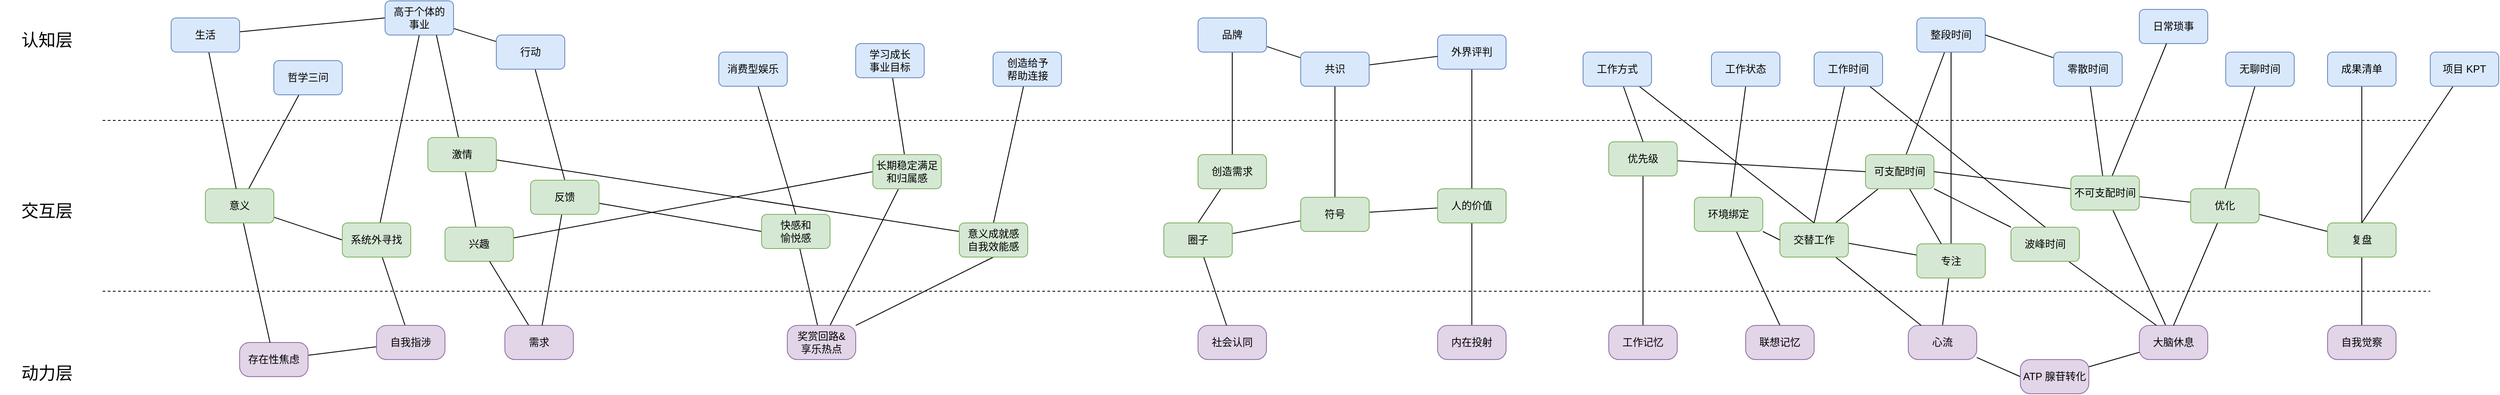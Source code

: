 <mxfile version="24.6.4" type="github">
  <diagram name="第 1 页" id="4-y-vIeG8P-sDKISA_m4">
    <mxGraphModel dx="934" dy="595" grid="1" gridSize="10" guides="1" tooltips="1" connect="1" arrows="1" fold="1" page="1" pageScale="1" pageWidth="827" pageHeight="1169" math="0" shadow="0">
      <root>
        <mxCell id="0" />
        <mxCell id="1" parent="0" />
        <mxCell id="l1id5_d6CqMrEGTcTIfL-1" value="" style="endArrow=none;dashed=1;html=1;rounded=0;" edge="1" parent="1">
          <mxGeometry width="50" height="50" relative="1" as="geometry">
            <mxPoint x="160" y="440" as="sourcePoint" />
            <mxPoint x="2880" y="440" as="targetPoint" />
          </mxGeometry>
        </mxCell>
        <mxCell id="l1id5_d6CqMrEGTcTIfL-2" value="" style="endArrow=none;dashed=1;html=1;rounded=0;" edge="1" parent="1">
          <mxGeometry width="50" height="50" relative="1" as="geometry">
            <mxPoint x="160" y="640" as="sourcePoint" />
            <mxPoint x="2880" y="640" as="targetPoint" />
          </mxGeometry>
        </mxCell>
        <mxCell id="l1id5_d6CqMrEGTcTIfL-3" value="认知层" style="text;html=1;strokeColor=none;fillColor=none;align=center;verticalAlign=middle;whiteSpace=wrap;rounded=0;fontSize=20;" vertex="1" parent="1">
          <mxGeometry x="40" y="330" width="110" height="30" as="geometry" />
        </mxCell>
        <mxCell id="l1id5_d6CqMrEGTcTIfL-4" value="交互层" style="text;html=1;strokeColor=none;fillColor=none;align=center;verticalAlign=middle;whiteSpace=wrap;rounded=0;fontSize=20;" vertex="1" parent="1">
          <mxGeometry x="40" y="530" width="110" height="30" as="geometry" />
        </mxCell>
        <mxCell id="l1id5_d6CqMrEGTcTIfL-5" value="动力层" style="text;html=1;strokeColor=none;fillColor=none;align=center;verticalAlign=middle;whiteSpace=wrap;rounded=0;fontSize=20;" vertex="1" parent="1">
          <mxGeometry x="40" y="720" width="110" height="30" as="geometry" />
        </mxCell>
        <mxCell id="l1id5_d6CqMrEGTcTIfL-76" style="edgeStyle=none;shape=connector;rounded=0;orthogonalLoop=1;jettySize=auto;html=1;strokeColor=default;align=center;verticalAlign=middle;fontFamily=Helvetica;fontSize=11;fontColor=default;labelBackgroundColor=default;endArrow=none;endFill=0;" edge="1" parent="1" source="l1id5_d6CqMrEGTcTIfL-40" target="l1id5_d6CqMrEGTcTIfL-75">
          <mxGeometry relative="1" as="geometry" />
        </mxCell>
        <mxCell id="l1id5_d6CqMrEGTcTIfL-40" value="存在性焦虑" style="rounded=1;whiteSpace=wrap;html=1;fillColor=#e1d5e7;strokeColor=#9673a6;arcSize=29;" vertex="1" parent="1">
          <mxGeometry x="320" y="700" width="80" height="40" as="geometry" />
        </mxCell>
        <mxCell id="l1id5_d6CqMrEGTcTIfL-70" style="rounded=0;orthogonalLoop=1;jettySize=auto;html=1;endArrow=none;endFill=0;" edge="1" parent="1" source="l1id5_d6CqMrEGTcTIfL-43" target="l1id5_d6CqMrEGTcTIfL-40">
          <mxGeometry relative="1" as="geometry" />
        </mxCell>
        <mxCell id="l1id5_d6CqMrEGTcTIfL-71" style="edgeStyle=none;shape=connector;rounded=0;orthogonalLoop=1;jettySize=auto;html=1;strokeColor=default;align=center;verticalAlign=middle;fontFamily=Helvetica;fontSize=11;fontColor=default;labelBackgroundColor=default;endArrow=none;endFill=0;" edge="1" parent="1" source="l1id5_d6CqMrEGTcTIfL-43" target="l1id5_d6CqMrEGTcTIfL-69">
          <mxGeometry relative="1" as="geometry" />
        </mxCell>
        <mxCell id="l1id5_d6CqMrEGTcTIfL-77" style="edgeStyle=none;shape=connector;rounded=0;orthogonalLoop=1;jettySize=auto;html=1;entryX=0;entryY=0.5;entryDx=0;entryDy=0;strokeColor=default;align=center;verticalAlign=middle;fontFamily=Helvetica;fontSize=11;fontColor=default;labelBackgroundColor=default;endArrow=none;endFill=0;" edge="1" parent="1" source="l1id5_d6CqMrEGTcTIfL-43" target="l1id5_d6CqMrEGTcTIfL-46">
          <mxGeometry relative="1" as="geometry" />
        </mxCell>
        <mxCell id="l1id5_d6CqMrEGTcTIfL-43" value="意义" style="rounded=1;whiteSpace=wrap;html=1;fillColor=#d5e8d4;strokeColor=#82b366;" vertex="1" parent="1">
          <mxGeometry x="280" y="520" width="80" height="40" as="geometry" />
        </mxCell>
        <mxCell id="l1id5_d6CqMrEGTcTIfL-79" style="edgeStyle=none;shape=connector;rounded=0;orthogonalLoop=1;jettySize=auto;html=1;entryX=0.5;entryY=1;entryDx=0;entryDy=0;strokeColor=default;align=center;verticalAlign=middle;fontFamily=Helvetica;fontSize=11;fontColor=default;labelBackgroundColor=default;endArrow=none;endFill=0;" edge="1" parent="1" source="l1id5_d6CqMrEGTcTIfL-46" target="l1id5_d6CqMrEGTcTIfL-78">
          <mxGeometry relative="1" as="geometry" />
        </mxCell>
        <mxCell id="l1id5_d6CqMrEGTcTIfL-81" style="edgeStyle=none;shape=connector;rounded=0;orthogonalLoop=1;jettySize=auto;html=1;strokeColor=default;align=center;verticalAlign=middle;fontFamily=Helvetica;fontSize=11;fontColor=default;labelBackgroundColor=default;endArrow=none;endFill=0;" edge="1" parent="1" source="l1id5_d6CqMrEGTcTIfL-46" target="l1id5_d6CqMrEGTcTIfL-75">
          <mxGeometry relative="1" as="geometry" />
        </mxCell>
        <mxCell id="l1id5_d6CqMrEGTcTIfL-46" value="系统外寻找" style="rounded=1;whiteSpace=wrap;html=1;fillColor=#d5e8d4;strokeColor=#82b366;" vertex="1" parent="1">
          <mxGeometry x="440" y="560" width="80" height="40" as="geometry" />
        </mxCell>
        <mxCell id="l1id5_d6CqMrEGTcTIfL-69" value="哲学三问" style="rounded=1;whiteSpace=wrap;html=1;fillColor=#dae8fc;strokeColor=#6c8ebf;" vertex="1" parent="1">
          <mxGeometry x="360" y="370" width="80" height="40" as="geometry" />
        </mxCell>
        <mxCell id="l1id5_d6CqMrEGTcTIfL-74" style="edgeStyle=none;shape=connector;rounded=0;orthogonalLoop=1;jettySize=auto;html=1;strokeColor=default;align=center;verticalAlign=middle;fontFamily=Helvetica;fontSize=11;fontColor=default;labelBackgroundColor=default;endArrow=none;endFill=0;" edge="1" parent="1" source="l1id5_d6CqMrEGTcTIfL-73" target="l1id5_d6CqMrEGTcTIfL-43">
          <mxGeometry relative="1" as="geometry" />
        </mxCell>
        <mxCell id="l1id5_d6CqMrEGTcTIfL-80" style="edgeStyle=none;shape=connector;rounded=0;orthogonalLoop=1;jettySize=auto;html=1;entryX=0;entryY=0.5;entryDx=0;entryDy=0;strokeColor=default;align=center;verticalAlign=middle;fontFamily=Helvetica;fontSize=11;fontColor=default;labelBackgroundColor=default;endArrow=none;endFill=0;" edge="1" parent="1" source="l1id5_d6CqMrEGTcTIfL-73" target="l1id5_d6CqMrEGTcTIfL-78">
          <mxGeometry relative="1" as="geometry" />
        </mxCell>
        <mxCell id="l1id5_d6CqMrEGTcTIfL-73" value="生活" style="rounded=1;whiteSpace=wrap;html=1;fillColor=#dae8fc;strokeColor=#6c8ebf;" vertex="1" parent="1">
          <mxGeometry x="240" y="320" width="80" height="40" as="geometry" />
        </mxCell>
        <mxCell id="l1id5_d6CqMrEGTcTIfL-75" value="自我指涉" style="rounded=1;whiteSpace=wrap;html=1;fillColor=#e1d5e7;strokeColor=#9673a6;arcSize=29;" vertex="1" parent="1">
          <mxGeometry x="480" y="680" width="80" height="40" as="geometry" />
        </mxCell>
        <mxCell id="l1id5_d6CqMrEGTcTIfL-83" style="edgeStyle=none;shape=connector;rounded=0;orthogonalLoop=1;jettySize=auto;html=1;strokeColor=default;align=center;verticalAlign=middle;fontFamily=Helvetica;fontSize=11;fontColor=default;labelBackgroundColor=default;endArrow=none;endFill=0;" edge="1" parent="1" source="l1id5_d6CqMrEGTcTIfL-78" target="l1id5_d6CqMrEGTcTIfL-82">
          <mxGeometry relative="1" as="geometry" />
        </mxCell>
        <mxCell id="l1id5_d6CqMrEGTcTIfL-78" value="高于个体的&lt;br&gt;事业" style="rounded=1;whiteSpace=wrap;html=1;fillColor=#dae8fc;strokeColor=#6c8ebf;" vertex="1" parent="1">
          <mxGeometry x="490" y="300" width="80" height="40" as="geometry" />
        </mxCell>
        <mxCell id="l1id5_d6CqMrEGTcTIfL-96" style="edgeStyle=none;shape=connector;rounded=0;orthogonalLoop=1;jettySize=auto;html=1;entryX=0.5;entryY=0;entryDx=0;entryDy=0;strokeColor=default;align=center;verticalAlign=middle;fontFamily=Helvetica;fontSize=11;fontColor=default;labelBackgroundColor=default;endArrow=none;endFill=0;" edge="1" parent="1" source="l1id5_d6CqMrEGTcTIfL-82" target="l1id5_d6CqMrEGTcTIfL-94">
          <mxGeometry relative="1" as="geometry" />
        </mxCell>
        <mxCell id="l1id5_d6CqMrEGTcTIfL-82" value="行动" style="rounded=1;whiteSpace=wrap;html=1;fillColor=#dae8fc;strokeColor=#6c8ebf;" vertex="1" parent="1">
          <mxGeometry x="620" y="340" width="80" height="40" as="geometry" />
        </mxCell>
        <mxCell id="l1id5_d6CqMrEGTcTIfL-92" style="edgeStyle=none;shape=connector;rounded=0;orthogonalLoop=1;jettySize=auto;html=1;strokeColor=default;align=center;verticalAlign=middle;fontFamily=Helvetica;fontSize=11;fontColor=default;labelBackgroundColor=default;endArrow=none;endFill=0;" edge="1" parent="1" source="l1id5_d6CqMrEGTcTIfL-86" target="l1id5_d6CqMrEGTcTIfL-91">
          <mxGeometry relative="1" as="geometry" />
        </mxCell>
        <mxCell id="l1id5_d6CqMrEGTcTIfL-115" style="edgeStyle=none;shape=connector;rounded=0;orthogonalLoop=1;jettySize=auto;html=1;entryX=0;entryY=0.5;entryDx=0;entryDy=0;strokeColor=default;align=center;verticalAlign=middle;fontFamily=Helvetica;fontSize=11;fontColor=default;labelBackgroundColor=default;endArrow=none;endFill=0;" edge="1" parent="1" source="l1id5_d6CqMrEGTcTIfL-86" target="l1id5_d6CqMrEGTcTIfL-104">
          <mxGeometry relative="1" as="geometry" />
        </mxCell>
        <mxCell id="l1id5_d6CqMrEGTcTIfL-86" value="兴趣" style="rounded=1;whiteSpace=wrap;html=1;fillColor=#d5e8d4;strokeColor=#82b366;" vertex="1" parent="1">
          <mxGeometry x="560" y="565" width="80" height="40" as="geometry" />
        </mxCell>
        <mxCell id="l1id5_d6CqMrEGTcTIfL-89" style="edgeStyle=none;shape=connector;rounded=0;orthogonalLoop=1;jettySize=auto;html=1;strokeColor=default;align=center;verticalAlign=middle;fontFamily=Helvetica;fontSize=11;fontColor=default;labelBackgroundColor=default;endArrow=none;endFill=0;" edge="1" parent="1" source="l1id5_d6CqMrEGTcTIfL-87" target="l1id5_d6CqMrEGTcTIfL-86">
          <mxGeometry relative="1" as="geometry" />
        </mxCell>
        <mxCell id="l1id5_d6CqMrEGTcTIfL-87" value="需求" style="rounded=1;whiteSpace=wrap;html=1;fillColor=#e1d5e7;strokeColor=#9673a6;arcSize=29;" vertex="1" parent="1">
          <mxGeometry x="630" y="680" width="80" height="40" as="geometry" />
        </mxCell>
        <mxCell id="l1id5_d6CqMrEGTcTIfL-93" style="edgeStyle=none;shape=connector;rounded=0;orthogonalLoop=1;jettySize=auto;html=1;entryX=0.75;entryY=1;entryDx=0;entryDy=0;strokeColor=default;align=center;verticalAlign=middle;fontFamily=Helvetica;fontSize=11;fontColor=default;labelBackgroundColor=default;endArrow=none;endFill=0;" edge="1" parent="1" source="l1id5_d6CqMrEGTcTIfL-91" target="l1id5_d6CqMrEGTcTIfL-78">
          <mxGeometry relative="1" as="geometry" />
        </mxCell>
        <mxCell id="l1id5_d6CqMrEGTcTIfL-116" style="edgeStyle=none;shape=connector;rounded=0;orthogonalLoop=1;jettySize=auto;html=1;entryX=0;entryY=0.25;entryDx=0;entryDy=0;strokeColor=default;align=center;verticalAlign=middle;fontFamily=Helvetica;fontSize=11;fontColor=default;labelBackgroundColor=default;endArrow=none;endFill=0;" edge="1" parent="1" source="l1id5_d6CqMrEGTcTIfL-91" target="l1id5_d6CqMrEGTcTIfL-109">
          <mxGeometry relative="1" as="geometry" />
        </mxCell>
        <mxCell id="l1id5_d6CqMrEGTcTIfL-91" value="激情" style="rounded=1;whiteSpace=wrap;html=1;fillColor=#d5e8d4;strokeColor=#82b366;" vertex="1" parent="1">
          <mxGeometry x="540" y="460" width="80" height="40" as="geometry" />
        </mxCell>
        <mxCell id="l1id5_d6CqMrEGTcTIfL-97" style="edgeStyle=none;shape=connector;rounded=0;orthogonalLoop=1;jettySize=auto;html=1;strokeColor=default;align=center;verticalAlign=middle;fontFamily=Helvetica;fontSize=11;fontColor=default;labelBackgroundColor=default;endArrow=none;endFill=0;" edge="1" parent="1" source="l1id5_d6CqMrEGTcTIfL-94" target="l1id5_d6CqMrEGTcTIfL-87">
          <mxGeometry relative="1" as="geometry" />
        </mxCell>
        <mxCell id="l1id5_d6CqMrEGTcTIfL-114" style="edgeStyle=none;shape=connector;rounded=0;orthogonalLoop=1;jettySize=auto;html=1;entryX=0;entryY=0.5;entryDx=0;entryDy=0;strokeColor=default;align=center;verticalAlign=middle;fontFamily=Helvetica;fontSize=11;fontColor=default;labelBackgroundColor=default;endArrow=none;endFill=0;" edge="1" parent="1" source="l1id5_d6CqMrEGTcTIfL-94" target="l1id5_d6CqMrEGTcTIfL-98">
          <mxGeometry relative="1" as="geometry" />
        </mxCell>
        <mxCell id="l1id5_d6CqMrEGTcTIfL-94" value="反馈" style="rounded=1;whiteSpace=wrap;html=1;fillColor=#d5e8d4;strokeColor=#82b366;" vertex="1" parent="1">
          <mxGeometry x="660" y="510" width="80" height="40" as="geometry" />
        </mxCell>
        <mxCell id="l1id5_d6CqMrEGTcTIfL-102" style="edgeStyle=none;shape=connector;rounded=0;orthogonalLoop=1;jettySize=auto;html=1;strokeColor=default;align=center;verticalAlign=middle;fontFamily=Helvetica;fontSize=11;fontColor=default;labelBackgroundColor=default;endArrow=none;endFill=0;" edge="1" parent="1" source="l1id5_d6CqMrEGTcTIfL-98" target="l1id5_d6CqMrEGTcTIfL-99">
          <mxGeometry relative="1" as="geometry" />
        </mxCell>
        <mxCell id="l1id5_d6CqMrEGTcTIfL-98" value="快感和&lt;br&gt;愉悦感" style="rounded=1;whiteSpace=wrap;html=1;fillColor=#d5e8d4;strokeColor=#82b366;" vertex="1" parent="1">
          <mxGeometry x="930" y="550" width="80" height="40" as="geometry" />
        </mxCell>
        <mxCell id="l1id5_d6CqMrEGTcTIfL-106" style="edgeStyle=none;shape=connector;rounded=0;orthogonalLoop=1;jettySize=auto;html=1;strokeColor=default;align=center;verticalAlign=middle;fontFamily=Helvetica;fontSize=11;fontColor=default;labelBackgroundColor=default;endArrow=none;endFill=0;" edge="1" parent="1" source="l1id5_d6CqMrEGTcTIfL-99" target="l1id5_d6CqMrEGTcTIfL-104">
          <mxGeometry relative="1" as="geometry" />
        </mxCell>
        <mxCell id="l1id5_d6CqMrEGTcTIfL-111" style="edgeStyle=none;shape=connector;rounded=0;orthogonalLoop=1;jettySize=auto;html=1;entryX=0.5;entryY=1;entryDx=0;entryDy=0;strokeColor=default;align=center;verticalAlign=middle;fontFamily=Helvetica;fontSize=11;fontColor=default;labelBackgroundColor=default;endArrow=none;endFill=0;" edge="1" parent="1" source="l1id5_d6CqMrEGTcTIfL-99" target="l1id5_d6CqMrEGTcTIfL-109">
          <mxGeometry relative="1" as="geometry" />
        </mxCell>
        <mxCell id="l1id5_d6CqMrEGTcTIfL-99" value="奖赏回路&amp;amp;&lt;br&gt;享乐热点" style="rounded=1;whiteSpace=wrap;html=1;fillColor=#e1d5e7;strokeColor=#9673a6;arcSize=29;" vertex="1" parent="1">
          <mxGeometry x="960" y="680" width="80" height="40" as="geometry" />
        </mxCell>
        <mxCell id="l1id5_d6CqMrEGTcTIfL-101" style="edgeStyle=none;shape=connector;rounded=0;orthogonalLoop=1;jettySize=auto;html=1;entryX=0.5;entryY=0;entryDx=0;entryDy=0;strokeColor=default;align=center;verticalAlign=middle;fontFamily=Helvetica;fontSize=11;fontColor=default;labelBackgroundColor=default;endArrow=none;endFill=0;" edge="1" parent="1" source="l1id5_d6CqMrEGTcTIfL-100" target="l1id5_d6CqMrEGTcTIfL-98">
          <mxGeometry relative="1" as="geometry" />
        </mxCell>
        <mxCell id="l1id5_d6CqMrEGTcTIfL-100" value="消费型娱乐" style="rounded=1;whiteSpace=wrap;html=1;fillColor=#dae8fc;strokeColor=#6c8ebf;" vertex="1" parent="1">
          <mxGeometry x="880" y="360" width="80" height="40" as="geometry" />
        </mxCell>
        <mxCell id="l1id5_d6CqMrEGTcTIfL-105" style="edgeStyle=none;shape=connector;rounded=0;orthogonalLoop=1;jettySize=auto;html=1;strokeColor=default;align=center;verticalAlign=middle;fontFamily=Helvetica;fontSize=11;fontColor=default;labelBackgroundColor=default;endArrow=none;endFill=0;" edge="1" parent="1" source="l1id5_d6CqMrEGTcTIfL-103" target="l1id5_d6CqMrEGTcTIfL-104">
          <mxGeometry relative="1" as="geometry" />
        </mxCell>
        <mxCell id="l1id5_d6CqMrEGTcTIfL-103" value="学习成长&lt;br&gt;事业目标" style="rounded=1;whiteSpace=wrap;html=1;fillColor=#dae8fc;strokeColor=#6c8ebf;" vertex="1" parent="1">
          <mxGeometry x="1040" y="350" width="80" height="40" as="geometry" />
        </mxCell>
        <mxCell id="l1id5_d6CqMrEGTcTIfL-104" value="长期稳定满足和归属感" style="rounded=1;whiteSpace=wrap;html=1;fillColor=#d5e8d4;strokeColor=#82b366;" vertex="1" parent="1">
          <mxGeometry x="1060" y="480" width="80" height="40" as="geometry" />
        </mxCell>
        <mxCell id="l1id5_d6CqMrEGTcTIfL-110" style="edgeStyle=none;shape=connector;rounded=0;orthogonalLoop=1;jettySize=auto;html=1;entryX=0.5;entryY=0;entryDx=0;entryDy=0;strokeColor=default;align=center;verticalAlign=middle;fontFamily=Helvetica;fontSize=11;fontColor=default;labelBackgroundColor=default;endArrow=none;endFill=0;" edge="1" parent="1" source="l1id5_d6CqMrEGTcTIfL-107" target="l1id5_d6CqMrEGTcTIfL-109">
          <mxGeometry relative="1" as="geometry" />
        </mxCell>
        <mxCell id="l1id5_d6CqMrEGTcTIfL-107" value="创造给予&lt;br&gt;帮助连接" style="rounded=1;whiteSpace=wrap;html=1;fillColor=#dae8fc;strokeColor=#6c8ebf;" vertex="1" parent="1">
          <mxGeometry x="1200.5" y="360" width="80" height="40" as="geometry" />
        </mxCell>
        <mxCell id="l1id5_d6CqMrEGTcTIfL-120" style="edgeStyle=none;shape=connector;rounded=0;orthogonalLoop=1;jettySize=auto;html=1;strokeColor=default;align=center;verticalAlign=middle;fontFamily=Helvetica;fontSize=11;fontColor=default;labelBackgroundColor=default;endArrow=none;endFill=0;" edge="1" parent="1" source="l1id5_d6CqMrEGTcTIfL-108" target="l1id5_d6CqMrEGTcTIfL-119">
          <mxGeometry relative="1" as="geometry" />
        </mxCell>
        <mxCell id="l1id5_d6CqMrEGTcTIfL-128" style="edgeStyle=none;shape=connector;rounded=0;orthogonalLoop=1;jettySize=auto;html=1;strokeColor=default;align=center;verticalAlign=middle;fontFamily=Helvetica;fontSize=11;fontColor=default;labelBackgroundColor=default;endArrow=none;endFill=0;" edge="1" parent="1" source="l1id5_d6CqMrEGTcTIfL-108" target="l1id5_d6CqMrEGTcTIfL-118">
          <mxGeometry relative="1" as="geometry" />
        </mxCell>
        <mxCell id="l1id5_d6CqMrEGTcTIfL-108" value="品牌" style="rounded=1;whiteSpace=wrap;html=1;fillColor=#dae8fc;strokeColor=#6c8ebf;" vertex="1" parent="1">
          <mxGeometry x="1440" y="320" width="80" height="40" as="geometry" />
        </mxCell>
        <mxCell id="l1id5_d6CqMrEGTcTIfL-109" value="意义成就感&lt;br&gt;自我效能感" style="rounded=1;whiteSpace=wrap;html=1;fillColor=#d5e8d4;strokeColor=#82b366;" vertex="1" parent="1">
          <mxGeometry x="1161" y="560" width="80" height="40" as="geometry" />
        </mxCell>
        <mxCell id="l1id5_d6CqMrEGTcTIfL-132" style="edgeStyle=none;shape=connector;rounded=0;orthogonalLoop=1;jettySize=auto;html=1;strokeColor=default;align=center;verticalAlign=middle;fontFamily=Helvetica;fontSize=11;fontColor=default;labelBackgroundColor=default;endArrow=none;endFill=0;" edge="1" parent="1" source="l1id5_d6CqMrEGTcTIfL-117" target="l1id5_d6CqMrEGTcTIfL-130">
          <mxGeometry relative="1" as="geometry" />
        </mxCell>
        <mxCell id="l1id5_d6CqMrEGTcTIfL-117" value="外界评判" style="rounded=1;whiteSpace=wrap;html=1;fillColor=#dae8fc;strokeColor=#6c8ebf;" vertex="1" parent="1">
          <mxGeometry x="1720" y="340" width="80" height="40" as="geometry" />
        </mxCell>
        <mxCell id="l1id5_d6CqMrEGTcTIfL-129" style="edgeStyle=none;shape=connector;rounded=0;orthogonalLoop=1;jettySize=auto;html=1;strokeColor=default;align=center;verticalAlign=middle;fontFamily=Helvetica;fontSize=11;fontColor=default;labelBackgroundColor=default;endArrow=none;endFill=0;" edge="1" parent="1" source="l1id5_d6CqMrEGTcTIfL-118" target="l1id5_d6CqMrEGTcTIfL-125">
          <mxGeometry relative="1" as="geometry" />
        </mxCell>
        <mxCell id="l1id5_d6CqMrEGTcTIfL-133" style="edgeStyle=none;shape=connector;rounded=0;orthogonalLoop=1;jettySize=auto;html=1;strokeColor=default;align=center;verticalAlign=middle;fontFamily=Helvetica;fontSize=11;fontColor=default;labelBackgroundColor=default;endArrow=none;endFill=0;" edge="1" parent="1" source="l1id5_d6CqMrEGTcTIfL-118" target="l1id5_d6CqMrEGTcTIfL-117">
          <mxGeometry relative="1" as="geometry" />
        </mxCell>
        <mxCell id="l1id5_d6CqMrEGTcTIfL-118" value="共识" style="rounded=1;whiteSpace=wrap;html=1;fillColor=#dae8fc;strokeColor=#6c8ebf;" vertex="1" parent="1">
          <mxGeometry x="1560" y="360" width="80" height="40" as="geometry" />
        </mxCell>
        <mxCell id="l1id5_d6CqMrEGTcTIfL-123" style="edgeStyle=none;shape=connector;rounded=0;orthogonalLoop=1;jettySize=auto;html=1;entryX=0.5;entryY=0;entryDx=0;entryDy=0;strokeColor=default;align=center;verticalAlign=middle;fontFamily=Helvetica;fontSize=11;fontColor=default;labelBackgroundColor=default;endArrow=none;endFill=0;" edge="1" parent="1" source="l1id5_d6CqMrEGTcTIfL-119" target="l1id5_d6CqMrEGTcTIfL-122">
          <mxGeometry relative="1" as="geometry" />
        </mxCell>
        <mxCell id="l1id5_d6CqMrEGTcTIfL-119" value="创造需求" style="rounded=1;whiteSpace=wrap;html=1;fillColor=#d5e8d4;strokeColor=#82b366;" vertex="1" parent="1">
          <mxGeometry x="1440" y="480" width="80" height="40" as="geometry" />
        </mxCell>
        <mxCell id="l1id5_d6CqMrEGTcTIfL-121" value="社会认同" style="rounded=1;whiteSpace=wrap;html=1;fillColor=#e1d5e7;strokeColor=#9673a6;arcSize=29;" vertex="1" parent="1">
          <mxGeometry x="1440" y="680" width="80" height="40" as="geometry" />
        </mxCell>
        <mxCell id="l1id5_d6CqMrEGTcTIfL-124" style="edgeStyle=none;shape=connector;rounded=0;orthogonalLoop=1;jettySize=auto;html=1;strokeColor=default;align=center;verticalAlign=middle;fontFamily=Helvetica;fontSize=11;fontColor=default;labelBackgroundColor=default;endArrow=none;endFill=0;" edge="1" parent="1" source="l1id5_d6CqMrEGTcTIfL-122" target="l1id5_d6CqMrEGTcTIfL-121">
          <mxGeometry relative="1" as="geometry" />
        </mxCell>
        <mxCell id="l1id5_d6CqMrEGTcTIfL-126" style="edgeStyle=none;shape=connector;rounded=0;orthogonalLoop=1;jettySize=auto;html=1;strokeColor=default;align=center;verticalAlign=middle;fontFamily=Helvetica;fontSize=11;fontColor=default;labelBackgroundColor=default;endArrow=none;endFill=0;" edge="1" parent="1" source="l1id5_d6CqMrEGTcTIfL-122" target="l1id5_d6CqMrEGTcTIfL-125">
          <mxGeometry relative="1" as="geometry" />
        </mxCell>
        <mxCell id="l1id5_d6CqMrEGTcTIfL-122" value="圈子" style="rounded=1;whiteSpace=wrap;html=1;fillColor=#d5e8d4;strokeColor=#82b366;" vertex="1" parent="1">
          <mxGeometry x="1400" y="560" width="80" height="40" as="geometry" />
        </mxCell>
        <mxCell id="l1id5_d6CqMrEGTcTIfL-131" style="edgeStyle=none;shape=connector;rounded=0;orthogonalLoop=1;jettySize=auto;html=1;strokeColor=default;align=center;verticalAlign=middle;fontFamily=Helvetica;fontSize=11;fontColor=default;labelBackgroundColor=default;endArrow=none;endFill=0;" edge="1" parent="1" source="l1id5_d6CqMrEGTcTIfL-125" target="l1id5_d6CqMrEGTcTIfL-130">
          <mxGeometry relative="1" as="geometry" />
        </mxCell>
        <mxCell id="l1id5_d6CqMrEGTcTIfL-125" value="符号" style="rounded=1;whiteSpace=wrap;html=1;fillColor=#d5e8d4;strokeColor=#82b366;" vertex="1" parent="1">
          <mxGeometry x="1560" y="530" width="80" height="40" as="geometry" />
        </mxCell>
        <mxCell id="l1id5_d6CqMrEGTcTIfL-135" style="edgeStyle=none;shape=connector;rounded=0;orthogonalLoop=1;jettySize=auto;html=1;strokeColor=default;align=center;verticalAlign=middle;fontFamily=Helvetica;fontSize=11;fontColor=default;labelBackgroundColor=default;endArrow=none;endFill=0;" edge="1" parent="1" source="l1id5_d6CqMrEGTcTIfL-130" target="l1id5_d6CqMrEGTcTIfL-134">
          <mxGeometry relative="1" as="geometry" />
        </mxCell>
        <mxCell id="l1id5_d6CqMrEGTcTIfL-130" value="人的价值" style="rounded=1;whiteSpace=wrap;html=1;fillColor=#d5e8d4;strokeColor=#82b366;" vertex="1" parent="1">
          <mxGeometry x="1720" y="520" width="80" height="40" as="geometry" />
        </mxCell>
        <mxCell id="l1id5_d6CqMrEGTcTIfL-134" value="内在投射" style="rounded=1;whiteSpace=wrap;html=1;fillColor=#e1d5e7;strokeColor=#9673a6;arcSize=29;" vertex="1" parent="1">
          <mxGeometry x="1720" y="680" width="80" height="40" as="geometry" />
        </mxCell>
        <mxCell id="l1id5_d6CqMrEGTcTIfL-139" style="edgeStyle=none;shape=connector;rounded=0;orthogonalLoop=1;jettySize=auto;html=1;strokeColor=default;align=center;verticalAlign=middle;fontFamily=Helvetica;fontSize=11;fontColor=default;labelBackgroundColor=default;endArrow=none;endFill=0;" edge="1" parent="1" source="l1id5_d6CqMrEGTcTIfL-136" target="l1id5_d6CqMrEGTcTIfL-138">
          <mxGeometry relative="1" as="geometry" />
        </mxCell>
        <mxCell id="l1id5_d6CqMrEGTcTIfL-148" style="edgeStyle=none;shape=connector;rounded=0;orthogonalLoop=1;jettySize=auto;html=1;strokeColor=default;align=center;verticalAlign=middle;fontFamily=Helvetica;fontSize=11;fontColor=default;labelBackgroundColor=default;endArrow=none;endFill=0;" edge="1" parent="1" source="l1id5_d6CqMrEGTcTIfL-136" target="l1id5_d6CqMrEGTcTIfL-146">
          <mxGeometry relative="1" as="geometry" />
        </mxCell>
        <mxCell id="l1id5_d6CqMrEGTcTIfL-136" value="整段时间" style="rounded=1;whiteSpace=wrap;html=1;fillColor=#dae8fc;strokeColor=#6c8ebf;" vertex="1" parent="1">
          <mxGeometry x="2280" y="320" width="80" height="40" as="geometry" />
        </mxCell>
        <mxCell id="l1id5_d6CqMrEGTcTIfL-145" style="edgeStyle=none;shape=connector;rounded=0;orthogonalLoop=1;jettySize=auto;html=1;entryX=1;entryY=0.5;entryDx=0;entryDy=0;strokeColor=default;align=center;verticalAlign=middle;fontFamily=Helvetica;fontSize=11;fontColor=default;labelBackgroundColor=default;endArrow=none;endFill=0;" edge="1" parent="1" source="l1id5_d6CqMrEGTcTIfL-137" target="l1id5_d6CqMrEGTcTIfL-136">
          <mxGeometry relative="1" as="geometry" />
        </mxCell>
        <mxCell id="l1id5_d6CqMrEGTcTIfL-151" style="edgeStyle=none;shape=connector;rounded=0;orthogonalLoop=1;jettySize=auto;html=1;strokeColor=default;align=center;verticalAlign=middle;fontFamily=Helvetica;fontSize=11;fontColor=default;labelBackgroundColor=default;endArrow=none;endFill=0;" edge="1" parent="1" source="l1id5_d6CqMrEGTcTIfL-137" target="l1id5_d6CqMrEGTcTIfL-150">
          <mxGeometry relative="1" as="geometry" />
        </mxCell>
        <mxCell id="l1id5_d6CqMrEGTcTIfL-137" value="零散时间" style="rounded=1;whiteSpace=wrap;html=1;fillColor=#dae8fc;strokeColor=#6c8ebf;" vertex="1" parent="1">
          <mxGeometry x="2440" y="360" width="80" height="40" as="geometry" />
        </mxCell>
        <mxCell id="l1id5_d6CqMrEGTcTIfL-143" style="edgeStyle=none;shape=connector;rounded=0;orthogonalLoop=1;jettySize=auto;html=1;entryX=0.5;entryY=0;entryDx=0;entryDy=0;strokeColor=default;align=center;verticalAlign=middle;fontFamily=Helvetica;fontSize=11;fontColor=default;labelBackgroundColor=default;endArrow=none;endFill=0;" edge="1" parent="1" source="l1id5_d6CqMrEGTcTIfL-138" target="l1id5_d6CqMrEGTcTIfL-140">
          <mxGeometry relative="1" as="geometry" />
        </mxCell>
        <mxCell id="l1id5_d6CqMrEGTcTIfL-162" style="edgeStyle=none;shape=connector;rounded=0;orthogonalLoop=1;jettySize=auto;html=1;entryX=0;entryY=0.25;entryDx=0;entryDy=0;strokeColor=default;align=center;verticalAlign=middle;fontFamily=Helvetica;fontSize=11;fontColor=default;labelBackgroundColor=default;endArrow=none;endFill=0;" edge="1" parent="1" source="l1id5_d6CqMrEGTcTIfL-138" target="l1id5_d6CqMrEGTcTIfL-160">
          <mxGeometry relative="1" as="geometry" />
        </mxCell>
        <mxCell id="l1id5_d6CqMrEGTcTIfL-138" value="专注" style="rounded=1;whiteSpace=wrap;html=1;fillColor=#d5e8d4;strokeColor=#82b366;" vertex="1" parent="1">
          <mxGeometry x="2280" y="584.5" width="80" height="40" as="geometry" />
        </mxCell>
        <mxCell id="l1id5_d6CqMrEGTcTIfL-183" style="edgeStyle=none;shape=connector;rounded=0;orthogonalLoop=1;jettySize=auto;html=1;entryX=0;entryY=0.5;entryDx=0;entryDy=0;strokeColor=default;align=center;verticalAlign=middle;fontFamily=Helvetica;fontSize=11;fontColor=default;labelBackgroundColor=default;endArrow=none;endFill=0;" edge="1" parent="1" source="l1id5_d6CqMrEGTcTIfL-140" target="l1id5_d6CqMrEGTcTIfL-181">
          <mxGeometry relative="1" as="geometry" />
        </mxCell>
        <mxCell id="l1id5_d6CqMrEGTcTIfL-140" value="心流" style="rounded=1;whiteSpace=wrap;html=1;fillColor=#e1d5e7;strokeColor=#9673a6;arcSize=29;" vertex="1" parent="1">
          <mxGeometry x="2270" y="680" width="80" height="40" as="geometry" />
        </mxCell>
        <mxCell id="l1id5_d6CqMrEGTcTIfL-144" value="日常琐事" style="rounded=1;whiteSpace=wrap;html=1;fillColor=#dae8fc;strokeColor=#6c8ebf;" vertex="1" parent="1">
          <mxGeometry x="2540" y="310" width="80" height="40" as="geometry" />
        </mxCell>
        <mxCell id="l1id5_d6CqMrEGTcTIfL-149" style="edgeStyle=none;shape=connector;rounded=0;orthogonalLoop=1;jettySize=auto;html=1;strokeColor=default;align=center;verticalAlign=middle;fontFamily=Helvetica;fontSize=11;fontColor=default;labelBackgroundColor=default;endArrow=none;endFill=0;" edge="1" parent="1" source="l1id5_d6CqMrEGTcTIfL-146" target="l1id5_d6CqMrEGTcTIfL-138">
          <mxGeometry relative="1" as="geometry" />
        </mxCell>
        <mxCell id="l1id5_d6CqMrEGTcTIfL-161" style="edgeStyle=none;shape=connector;rounded=0;orthogonalLoop=1;jettySize=auto;html=1;strokeColor=default;align=center;verticalAlign=middle;fontFamily=Helvetica;fontSize=11;fontColor=default;labelBackgroundColor=default;endArrow=none;endFill=0;" edge="1" parent="1" source="l1id5_d6CqMrEGTcTIfL-146" target="l1id5_d6CqMrEGTcTIfL-160">
          <mxGeometry relative="1" as="geometry" />
        </mxCell>
        <mxCell id="l1id5_d6CqMrEGTcTIfL-179" style="edgeStyle=none;shape=connector;rounded=0;orthogonalLoop=1;jettySize=auto;html=1;strokeColor=default;align=center;verticalAlign=middle;fontFamily=Helvetica;fontSize=11;fontColor=default;labelBackgroundColor=default;endArrow=none;endFill=0;" edge="1" parent="1" source="l1id5_d6CqMrEGTcTIfL-146" target="l1id5_d6CqMrEGTcTIfL-178">
          <mxGeometry relative="1" as="geometry" />
        </mxCell>
        <mxCell id="l1id5_d6CqMrEGTcTIfL-146" value="可支配时间" style="rounded=1;whiteSpace=wrap;html=1;fillColor=#d5e8d4;strokeColor=#82b366;" vertex="1" parent="1">
          <mxGeometry x="2220" y="480" width="80" height="40" as="geometry" />
        </mxCell>
        <mxCell id="l1id5_d6CqMrEGTcTIfL-153" style="edgeStyle=none;shape=connector;rounded=0;orthogonalLoop=1;jettySize=auto;html=1;strokeColor=default;align=center;verticalAlign=middle;fontFamily=Helvetica;fontSize=11;fontColor=default;labelBackgroundColor=default;endArrow=none;endFill=0;" edge="1" parent="1" source="l1id5_d6CqMrEGTcTIfL-150" target="l1id5_d6CqMrEGTcTIfL-152">
          <mxGeometry relative="1" as="geometry" />
        </mxCell>
        <mxCell id="l1id5_d6CqMrEGTcTIfL-154" style="edgeStyle=none;shape=connector;rounded=0;orthogonalLoop=1;jettySize=auto;html=1;strokeColor=default;align=center;verticalAlign=middle;fontFamily=Helvetica;fontSize=11;fontColor=default;labelBackgroundColor=default;endArrow=none;endFill=0;" edge="1" parent="1" source="l1id5_d6CqMrEGTcTIfL-150" target="l1id5_d6CqMrEGTcTIfL-144">
          <mxGeometry relative="1" as="geometry" />
        </mxCell>
        <mxCell id="l1id5_d6CqMrEGTcTIfL-158" style="edgeStyle=none;shape=connector;rounded=0;orthogonalLoop=1;jettySize=auto;html=1;strokeColor=default;align=center;verticalAlign=middle;fontFamily=Helvetica;fontSize=11;fontColor=default;labelBackgroundColor=default;endArrow=none;endFill=0;" edge="1" parent="1" source="l1id5_d6CqMrEGTcTIfL-150" target="l1id5_d6CqMrEGTcTIfL-156">
          <mxGeometry relative="1" as="geometry" />
        </mxCell>
        <mxCell id="l1id5_d6CqMrEGTcTIfL-172" style="edgeStyle=none;shape=connector;rounded=0;orthogonalLoop=1;jettySize=auto;html=1;entryX=1;entryY=0.5;entryDx=0;entryDy=0;strokeColor=default;align=center;verticalAlign=middle;fontFamily=Helvetica;fontSize=11;fontColor=default;labelBackgroundColor=default;endArrow=none;endFill=0;" edge="1" parent="1" source="l1id5_d6CqMrEGTcTIfL-150" target="l1id5_d6CqMrEGTcTIfL-146">
          <mxGeometry relative="1" as="geometry" />
        </mxCell>
        <mxCell id="l1id5_d6CqMrEGTcTIfL-150" value="不可支配时间" style="rounded=1;whiteSpace=wrap;html=1;fillColor=#d5e8d4;strokeColor=#82b366;" vertex="1" parent="1">
          <mxGeometry x="2460" y="505" width="80" height="40" as="geometry" />
        </mxCell>
        <mxCell id="l1id5_d6CqMrEGTcTIfL-152" value="大脑休息" style="rounded=1;whiteSpace=wrap;html=1;fillColor=#e1d5e7;strokeColor=#9673a6;arcSize=29;" vertex="1" parent="1">
          <mxGeometry x="2540" y="680" width="80" height="40" as="geometry" />
        </mxCell>
        <mxCell id="l1id5_d6CqMrEGTcTIfL-157" style="edgeStyle=none;shape=connector;rounded=0;orthogonalLoop=1;jettySize=auto;html=1;entryX=0.5;entryY=0;entryDx=0;entryDy=0;strokeColor=default;align=center;verticalAlign=middle;fontFamily=Helvetica;fontSize=11;fontColor=default;labelBackgroundColor=default;endArrow=none;endFill=0;" edge="1" parent="1" source="l1id5_d6CqMrEGTcTIfL-155" target="l1id5_d6CqMrEGTcTIfL-156">
          <mxGeometry relative="1" as="geometry" />
        </mxCell>
        <mxCell id="l1id5_d6CqMrEGTcTIfL-155" value="无聊时间" style="rounded=1;whiteSpace=wrap;html=1;fillColor=#dae8fc;strokeColor=#6c8ebf;" vertex="1" parent="1">
          <mxGeometry x="2641" y="360" width="80" height="40" as="geometry" />
        </mxCell>
        <mxCell id="l1id5_d6CqMrEGTcTIfL-159" style="edgeStyle=none;shape=connector;rounded=0;orthogonalLoop=1;jettySize=auto;html=1;entryX=0.5;entryY=0;entryDx=0;entryDy=0;strokeColor=default;align=center;verticalAlign=middle;fontFamily=Helvetica;fontSize=11;fontColor=default;labelBackgroundColor=default;endArrow=none;endFill=0;" edge="1" parent="1" source="l1id5_d6CqMrEGTcTIfL-156" target="l1id5_d6CqMrEGTcTIfL-152">
          <mxGeometry relative="1" as="geometry" />
        </mxCell>
        <mxCell id="l1id5_d6CqMrEGTcTIfL-165" style="edgeStyle=none;shape=connector;rounded=0;orthogonalLoop=1;jettySize=auto;html=1;strokeColor=default;align=center;verticalAlign=middle;fontFamily=Helvetica;fontSize=11;fontColor=default;labelBackgroundColor=default;endArrow=none;endFill=0;" edge="1" parent="1" source="l1id5_d6CqMrEGTcTIfL-156" target="l1id5_d6CqMrEGTcTIfL-163">
          <mxGeometry relative="1" as="geometry" />
        </mxCell>
        <mxCell id="l1id5_d6CqMrEGTcTIfL-156" value="优化" style="rounded=1;whiteSpace=wrap;html=1;fillColor=#d5e8d4;strokeColor=#82b366;" vertex="1" parent="1">
          <mxGeometry x="2600" y="520" width="80" height="40" as="geometry" />
        </mxCell>
        <mxCell id="l1id5_d6CqMrEGTcTIfL-177" style="edgeStyle=none;shape=connector;rounded=0;orthogonalLoop=1;jettySize=auto;html=1;strokeColor=default;align=center;verticalAlign=middle;fontFamily=Helvetica;fontSize=11;fontColor=default;labelBackgroundColor=default;endArrow=none;endFill=0;" edge="1" parent="1" source="l1id5_d6CqMrEGTcTIfL-160" target="l1id5_d6CqMrEGTcTIfL-140">
          <mxGeometry relative="1" as="geometry" />
        </mxCell>
        <mxCell id="l1id5_d6CqMrEGTcTIfL-160" value="交替工作" style="rounded=1;whiteSpace=wrap;html=1;fillColor=#d5e8d4;strokeColor=#82b366;" vertex="1" parent="1">
          <mxGeometry x="2120" y="560" width="80" height="40" as="geometry" />
        </mxCell>
        <mxCell id="l1id5_d6CqMrEGTcTIfL-166" style="edgeStyle=none;shape=connector;rounded=0;orthogonalLoop=1;jettySize=auto;html=1;entryX=0.5;entryY=1;entryDx=0;entryDy=0;strokeColor=default;align=center;verticalAlign=middle;fontFamily=Helvetica;fontSize=11;fontColor=default;labelBackgroundColor=default;endArrow=none;endFill=0;" edge="1" parent="1" source="l1id5_d6CqMrEGTcTIfL-163" target="l1id5_d6CqMrEGTcTIfL-164">
          <mxGeometry relative="1" as="geometry" />
        </mxCell>
        <mxCell id="l1id5_d6CqMrEGTcTIfL-169" style="edgeStyle=none;shape=connector;rounded=0;orthogonalLoop=1;jettySize=auto;html=1;strokeColor=default;align=center;verticalAlign=middle;fontFamily=Helvetica;fontSize=11;fontColor=default;labelBackgroundColor=default;endArrow=none;endFill=0;" edge="1" parent="1" source="l1id5_d6CqMrEGTcTIfL-163" target="l1id5_d6CqMrEGTcTIfL-168">
          <mxGeometry relative="1" as="geometry" />
        </mxCell>
        <mxCell id="l1id5_d6CqMrEGTcTIfL-163" value="复盘" style="rounded=1;whiteSpace=wrap;html=1;fillColor=#d5e8d4;strokeColor=#82b366;" vertex="1" parent="1">
          <mxGeometry x="2760" y="560" width="80" height="40" as="geometry" />
        </mxCell>
        <mxCell id="l1id5_d6CqMrEGTcTIfL-164" value="成果清单" style="rounded=1;whiteSpace=wrap;html=1;fillColor=#dae8fc;strokeColor=#6c8ebf;" vertex="1" parent="1">
          <mxGeometry x="2760" y="360" width="80" height="40" as="geometry" />
        </mxCell>
        <mxCell id="l1id5_d6CqMrEGTcTIfL-168" value="自我觉察" style="rounded=1;whiteSpace=wrap;html=1;fillColor=#e1d5e7;strokeColor=#9673a6;arcSize=29;" vertex="1" parent="1">
          <mxGeometry x="2760" y="680" width="80" height="40" as="geometry" />
        </mxCell>
        <mxCell id="l1id5_d6CqMrEGTcTIfL-171" style="edgeStyle=none;shape=connector;rounded=0;orthogonalLoop=1;jettySize=auto;html=1;entryX=0.5;entryY=0;entryDx=0;entryDy=0;strokeColor=default;align=center;verticalAlign=middle;fontFamily=Helvetica;fontSize=11;fontColor=default;labelBackgroundColor=default;endArrow=none;endFill=0;" edge="1" parent="1" source="l1id5_d6CqMrEGTcTIfL-170" target="l1id5_d6CqMrEGTcTIfL-163">
          <mxGeometry relative="1" as="geometry" />
        </mxCell>
        <mxCell id="l1id5_d6CqMrEGTcTIfL-170" value="项目 KPT" style="rounded=1;whiteSpace=wrap;html=1;fillColor=#dae8fc;strokeColor=#6c8ebf;" vertex="1" parent="1">
          <mxGeometry x="2880" y="360" width="80" height="40" as="geometry" />
        </mxCell>
        <mxCell id="l1id5_d6CqMrEGTcTIfL-175" style="edgeStyle=none;shape=connector;rounded=0;orthogonalLoop=1;jettySize=auto;html=1;entryX=0.5;entryY=0;entryDx=0;entryDy=0;strokeColor=default;align=center;verticalAlign=middle;fontFamily=Helvetica;fontSize=11;fontColor=default;labelBackgroundColor=default;endArrow=none;endFill=0;" edge="1" parent="1" source="l1id5_d6CqMrEGTcTIfL-173" target="l1id5_d6CqMrEGTcTIfL-174">
          <mxGeometry relative="1" as="geometry" />
        </mxCell>
        <mxCell id="l1id5_d6CqMrEGTcTIfL-176" style="edgeStyle=none;shape=connector;rounded=0;orthogonalLoop=1;jettySize=auto;html=1;entryX=0;entryY=0.5;entryDx=0;entryDy=0;strokeColor=default;align=center;verticalAlign=middle;fontFamily=Helvetica;fontSize=11;fontColor=default;labelBackgroundColor=default;endArrow=none;endFill=0;" edge="1" parent="1" source="l1id5_d6CqMrEGTcTIfL-173" target="l1id5_d6CqMrEGTcTIfL-146">
          <mxGeometry relative="1" as="geometry" />
        </mxCell>
        <mxCell id="l1id5_d6CqMrEGTcTIfL-173" value="优先级" style="rounded=1;whiteSpace=wrap;html=1;fillColor=#d5e8d4;strokeColor=#82b366;" vertex="1" parent="1">
          <mxGeometry x="1920" y="465" width="80" height="40" as="geometry" />
        </mxCell>
        <mxCell id="l1id5_d6CqMrEGTcTIfL-174" value="工作记忆" style="rounded=1;whiteSpace=wrap;html=1;fillColor=#e1d5e7;strokeColor=#9673a6;arcSize=29;" vertex="1" parent="1">
          <mxGeometry x="1920" y="680" width="80" height="40" as="geometry" />
        </mxCell>
        <mxCell id="l1id5_d6CqMrEGTcTIfL-180" style="edgeStyle=none;shape=connector;rounded=0;orthogonalLoop=1;jettySize=auto;html=1;entryX=0.25;entryY=0;entryDx=0;entryDy=0;strokeColor=default;align=center;verticalAlign=middle;fontFamily=Helvetica;fontSize=11;fontColor=default;labelBackgroundColor=default;endArrow=none;endFill=0;" edge="1" parent="1" source="l1id5_d6CqMrEGTcTIfL-178" target="l1id5_d6CqMrEGTcTIfL-152">
          <mxGeometry relative="1" as="geometry" />
        </mxCell>
        <mxCell id="l1id5_d6CqMrEGTcTIfL-178" value="波峰时间" style="rounded=1;whiteSpace=wrap;html=1;fillColor=#d5e8d4;strokeColor=#82b366;" vertex="1" parent="1">
          <mxGeometry x="2390" y="565" width="80" height="40" as="geometry" />
        </mxCell>
        <mxCell id="l1id5_d6CqMrEGTcTIfL-182" style="edgeStyle=none;shape=connector;rounded=0;orthogonalLoop=1;jettySize=auto;html=1;strokeColor=default;align=center;verticalAlign=middle;fontFamily=Helvetica;fontSize=11;fontColor=default;labelBackgroundColor=default;endArrow=none;endFill=0;" edge="1" parent="1" source="l1id5_d6CqMrEGTcTIfL-181" target="l1id5_d6CqMrEGTcTIfL-152">
          <mxGeometry relative="1" as="geometry" />
        </mxCell>
        <mxCell id="l1id5_d6CqMrEGTcTIfL-181" value="ATP 腺苷转化" style="rounded=1;whiteSpace=wrap;html=1;fillColor=#e1d5e7;strokeColor=#9673a6;arcSize=29;" vertex="1" parent="1">
          <mxGeometry x="2401" y="720" width="80" height="40" as="geometry" />
        </mxCell>
        <mxCell id="l1id5_d6CqMrEGTcTIfL-185" style="edgeStyle=none;shape=connector;rounded=0;orthogonalLoop=1;jettySize=auto;html=1;entryX=0;entryY=0.5;entryDx=0;entryDy=0;strokeColor=default;align=center;verticalAlign=middle;fontFamily=Helvetica;fontSize=11;fontColor=default;labelBackgroundColor=default;endArrow=none;endFill=0;" edge="1" parent="1" source="l1id5_d6CqMrEGTcTIfL-184" target="l1id5_d6CqMrEGTcTIfL-160">
          <mxGeometry relative="1" as="geometry" />
        </mxCell>
        <mxCell id="l1id5_d6CqMrEGTcTIfL-187" style="edgeStyle=none;shape=connector;rounded=0;orthogonalLoop=1;jettySize=auto;html=1;entryX=0.5;entryY=0;entryDx=0;entryDy=0;strokeColor=default;align=center;verticalAlign=middle;fontFamily=Helvetica;fontSize=11;fontColor=default;labelBackgroundColor=default;endArrow=none;endFill=0;" edge="1" parent="1" source="l1id5_d6CqMrEGTcTIfL-184" target="l1id5_d6CqMrEGTcTIfL-186">
          <mxGeometry relative="1" as="geometry" />
        </mxCell>
        <mxCell id="l1id5_d6CqMrEGTcTIfL-189" style="edgeStyle=none;shape=connector;rounded=0;orthogonalLoop=1;jettySize=auto;html=1;entryX=0.5;entryY=1;entryDx=0;entryDy=0;strokeColor=default;align=center;verticalAlign=middle;fontFamily=Helvetica;fontSize=11;fontColor=default;labelBackgroundColor=default;endArrow=none;endFill=0;" edge="1" parent="1" source="l1id5_d6CqMrEGTcTIfL-184" target="l1id5_d6CqMrEGTcTIfL-188">
          <mxGeometry relative="1" as="geometry" />
        </mxCell>
        <mxCell id="l1id5_d6CqMrEGTcTIfL-184" value="环境绑定" style="rounded=1;whiteSpace=wrap;html=1;fillColor=#d5e8d4;strokeColor=#82b366;" vertex="1" parent="1">
          <mxGeometry x="2020" y="530" width="80" height="40" as="geometry" />
        </mxCell>
        <mxCell id="l1id5_d6CqMrEGTcTIfL-186" value="联想记忆" style="rounded=1;whiteSpace=wrap;html=1;fillColor=#e1d5e7;strokeColor=#9673a6;arcSize=29;" vertex="1" parent="1">
          <mxGeometry x="2080" y="680" width="80" height="40" as="geometry" />
        </mxCell>
        <mxCell id="l1id5_d6CqMrEGTcTIfL-188" value="工作状态" style="rounded=1;whiteSpace=wrap;html=1;fillColor=#dae8fc;strokeColor=#6c8ebf;" vertex="1" parent="1">
          <mxGeometry x="2040" y="360" width="80" height="40" as="geometry" />
        </mxCell>
        <mxCell id="l1id5_d6CqMrEGTcTIfL-191" style="edgeStyle=none;shape=connector;rounded=0;orthogonalLoop=1;jettySize=auto;html=1;entryX=0.5;entryY=0;entryDx=0;entryDy=0;strokeColor=default;align=center;verticalAlign=middle;fontFamily=Helvetica;fontSize=11;fontColor=default;labelBackgroundColor=default;endArrow=none;endFill=0;" edge="1" parent="1" source="l1id5_d6CqMrEGTcTIfL-192" target="l1id5_d6CqMrEGTcTIfL-160">
          <mxGeometry relative="1" as="geometry" />
        </mxCell>
        <mxCell id="l1id5_d6CqMrEGTcTIfL-194" style="edgeStyle=none;shape=connector;rounded=0;orthogonalLoop=1;jettySize=auto;html=1;entryX=0.5;entryY=0;entryDx=0;entryDy=0;strokeColor=default;align=center;verticalAlign=middle;fontFamily=Helvetica;fontSize=11;fontColor=default;labelBackgroundColor=default;endArrow=none;endFill=0;" edge="1" parent="1" source="l1id5_d6CqMrEGTcTIfL-190" target="l1id5_d6CqMrEGTcTIfL-178">
          <mxGeometry relative="1" as="geometry" />
        </mxCell>
        <mxCell id="l1id5_d6CqMrEGTcTIfL-195" style="edgeStyle=none;shape=connector;rounded=0;orthogonalLoop=1;jettySize=auto;html=1;entryX=0.5;entryY=0;entryDx=0;entryDy=0;strokeColor=default;align=center;verticalAlign=middle;fontFamily=Helvetica;fontSize=11;fontColor=default;labelBackgroundColor=default;endArrow=none;endFill=0;" edge="1" parent="1" source="l1id5_d6CqMrEGTcTIfL-190" target="l1id5_d6CqMrEGTcTIfL-160">
          <mxGeometry relative="1" as="geometry" />
        </mxCell>
        <mxCell id="l1id5_d6CqMrEGTcTIfL-190" value="工作时间" style="rounded=1;whiteSpace=wrap;html=1;fillColor=#dae8fc;strokeColor=#6c8ebf;" vertex="1" parent="1">
          <mxGeometry x="2160" y="360" width="80" height="40" as="geometry" />
        </mxCell>
        <mxCell id="l1id5_d6CqMrEGTcTIfL-193" style="edgeStyle=none;shape=connector;rounded=0;orthogonalLoop=1;jettySize=auto;html=1;entryX=0.5;entryY=0;entryDx=0;entryDy=0;strokeColor=default;align=center;verticalAlign=middle;fontFamily=Helvetica;fontSize=11;fontColor=default;labelBackgroundColor=default;endArrow=none;endFill=0;" edge="1" parent="1" source="l1id5_d6CqMrEGTcTIfL-192" target="l1id5_d6CqMrEGTcTIfL-173">
          <mxGeometry relative="1" as="geometry" />
        </mxCell>
        <mxCell id="l1id5_d6CqMrEGTcTIfL-192" value="工作方式" style="rounded=1;whiteSpace=wrap;html=1;fillColor=#dae8fc;strokeColor=#6c8ebf;" vertex="1" parent="1">
          <mxGeometry x="1890" y="360" width="80" height="40" as="geometry" />
        </mxCell>
      </root>
    </mxGraphModel>
  </diagram>
</mxfile>
